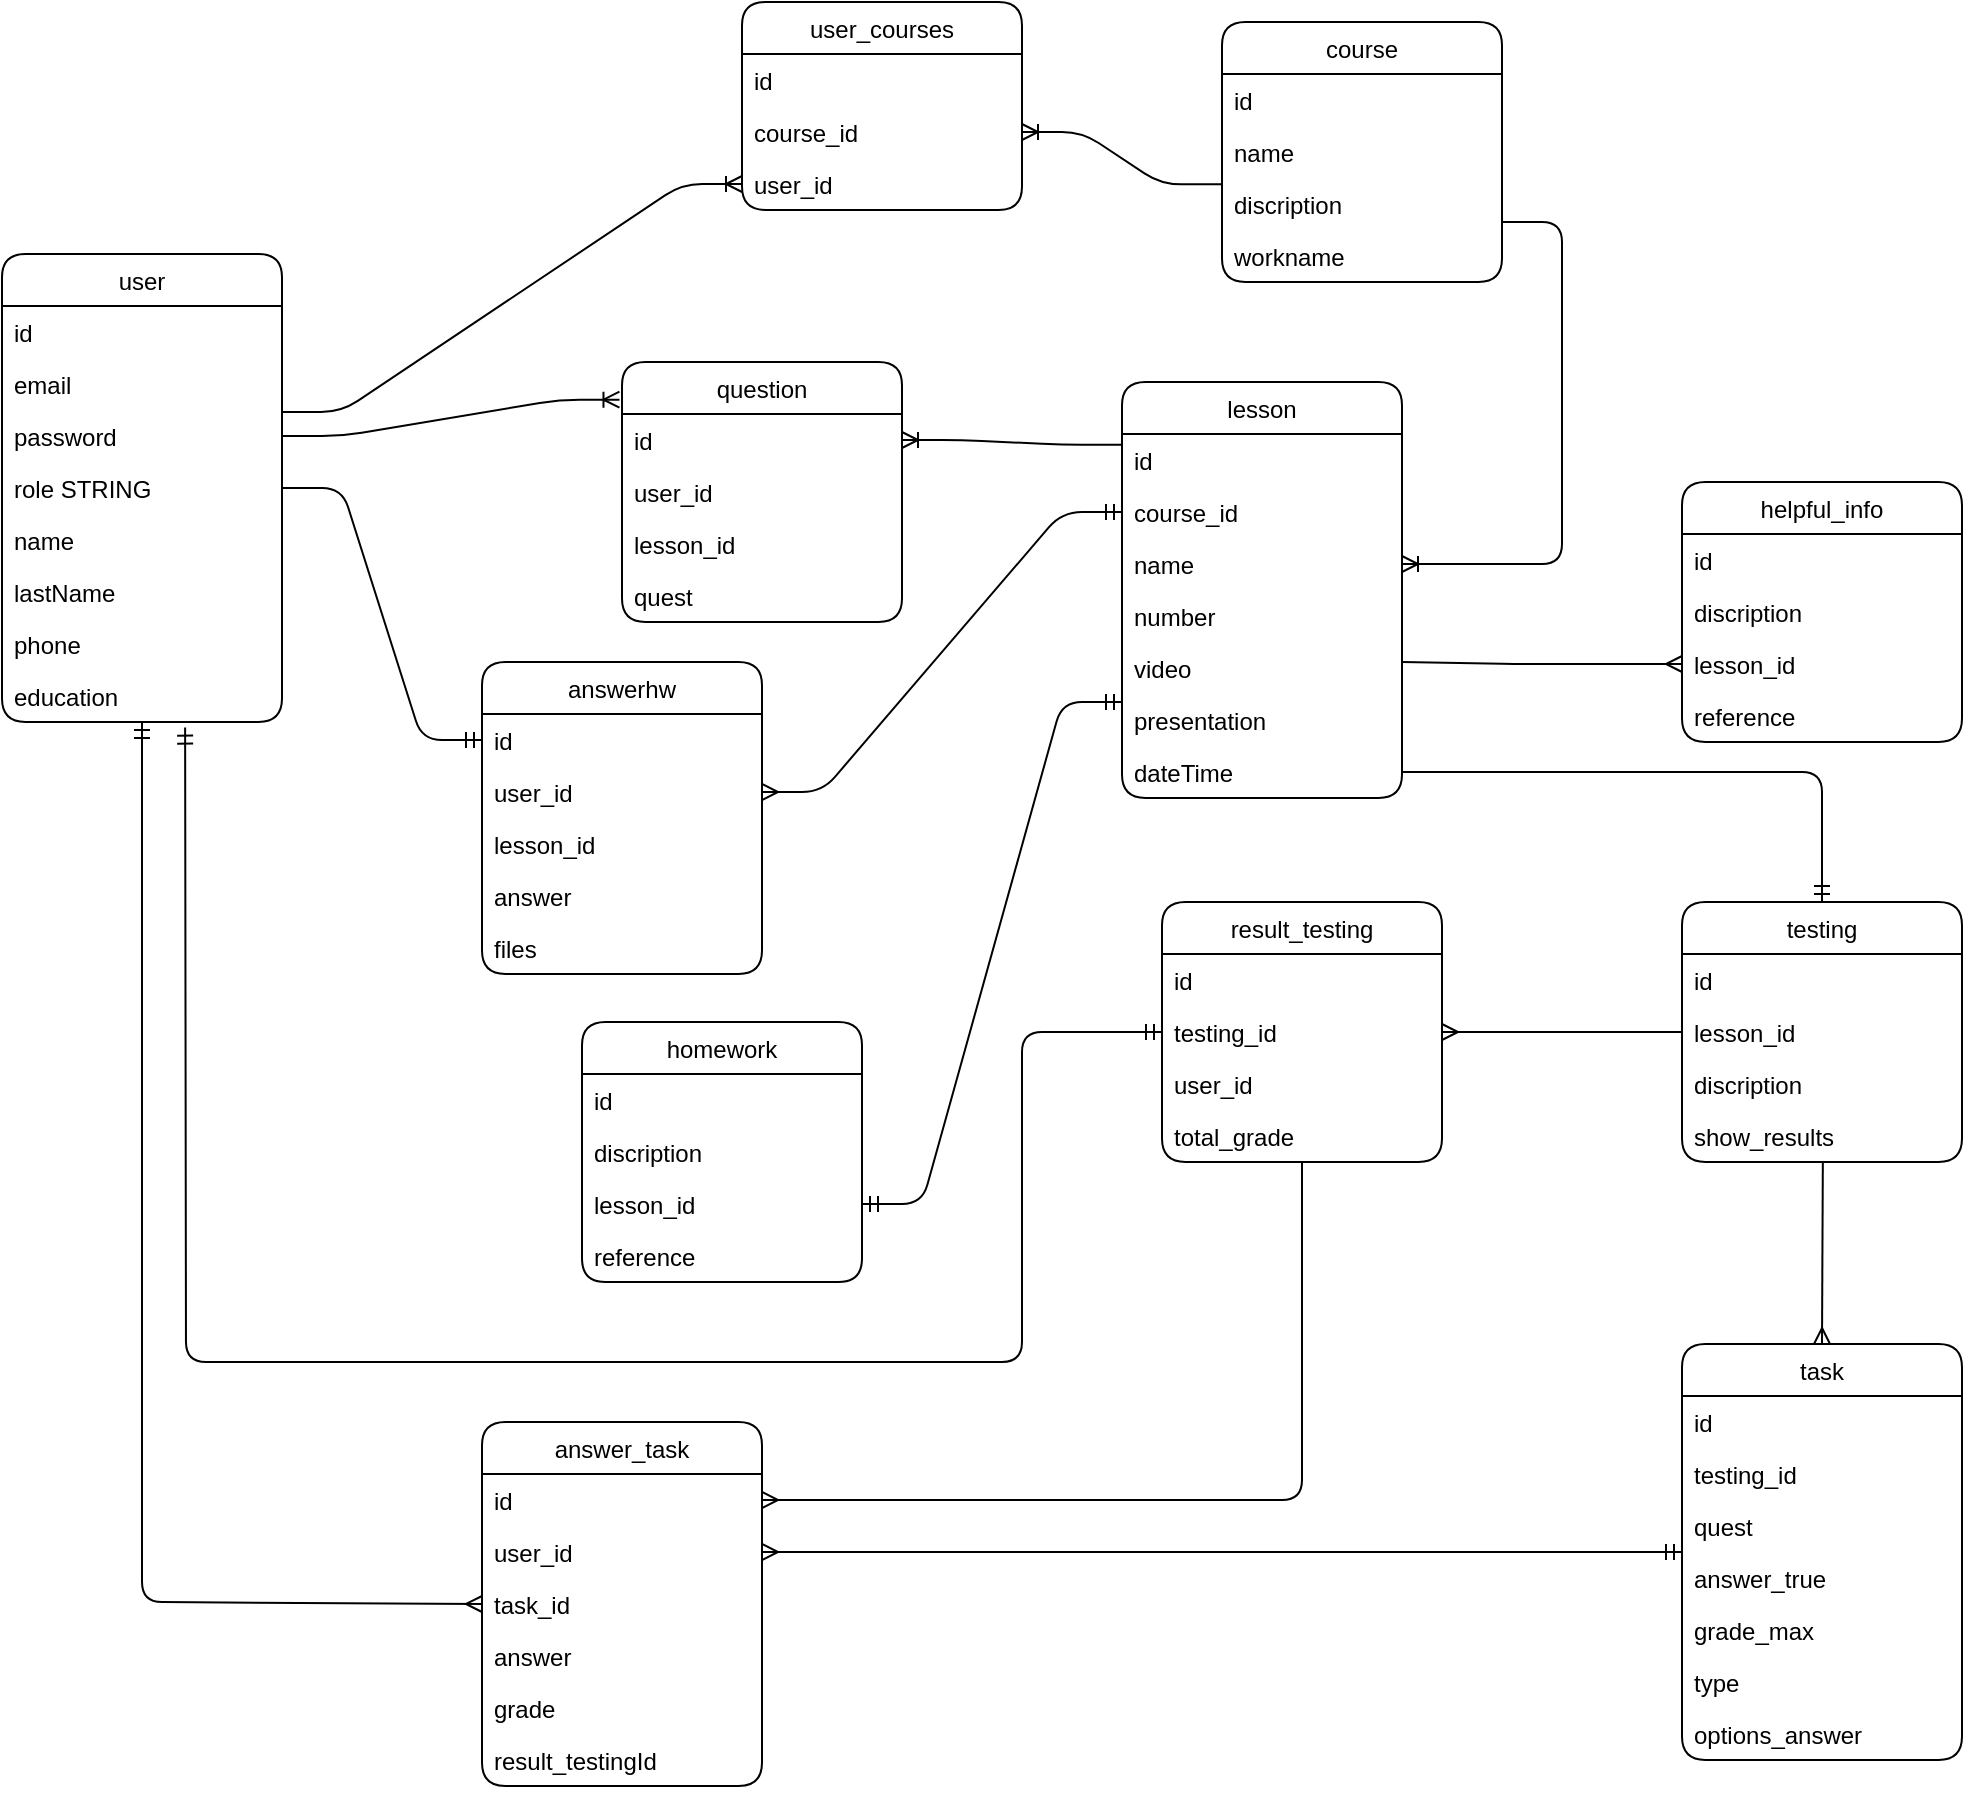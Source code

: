 <mxfile>
    <diagram id="pXdkeULrQkfJYssso6mw" name="Page-1">
        <mxGraphModel dx="1361" dy="783" grid="1" gridSize="10" guides="1" tooltips="1" connect="1" arrows="1" fold="1" page="0" pageScale="1" pageWidth="827" pageHeight="1169" background="none" math="0" shadow="0">
            <root>
                <mxCell id="0"/>
                <mxCell id="1" parent="0"/>
                <mxCell id="lsOj7y6VqQkWfOALtAcf-1" value="user_courses" style="swimlane;fontStyle=0;childLayout=stackLayout;horizontal=1;startSize=26;fillColor=none;horizontalStack=0;resizeParent=1;resizeParentMax=0;resizeLast=0;collapsible=1;marginBottom=0;rounded=1;" parent="1" vertex="1">
                    <mxGeometry x="310" y="30" width="140" height="104" as="geometry"/>
                </mxCell>
                <mxCell id="lsOj7y6VqQkWfOALtAcf-2" value="id" style="text;strokeColor=none;fillColor=none;align=left;verticalAlign=top;spacingLeft=4;spacingRight=4;overflow=hidden;rotatable=0;points=[[0,0.5],[1,0.5]];portConstraint=eastwest;rounded=1;" parent="lsOj7y6VqQkWfOALtAcf-1" vertex="1">
                    <mxGeometry y="26" width="140" height="26" as="geometry"/>
                </mxCell>
                <mxCell id="6" value="course_id" style="text;strokeColor=none;fillColor=none;align=left;verticalAlign=top;spacingLeft=4;spacingRight=4;overflow=hidden;rotatable=0;points=[[0,0.5],[1,0.5]];portConstraint=eastwest;rounded=1;" parent="lsOj7y6VqQkWfOALtAcf-1" vertex="1">
                    <mxGeometry y="52" width="140" height="26" as="geometry"/>
                </mxCell>
                <mxCell id="lsOj7y6VqQkWfOALtAcf-4" value="user_id" style="text;strokeColor=none;fillColor=none;align=left;verticalAlign=top;spacingLeft=4;spacingRight=4;overflow=hidden;rotatable=0;points=[[0,0.5],[1,0.5]];portConstraint=eastwest;rounded=1;" parent="lsOj7y6VqQkWfOALtAcf-1" vertex="1">
                    <mxGeometry y="78" width="140" height="26" as="geometry"/>
                </mxCell>
                <mxCell id="49" style="edgeStyle=none;html=1;entryX=0;entryY=0.5;entryDx=0;entryDy=0;endArrow=ERmany;endFill=0;startArrow=ERmandOne;startFill=0;" parent="1" source="lsOj7y6VqQkWfOALtAcf-5" target="45" edge="1">
                    <mxGeometry relative="1" as="geometry">
                        <Array as="points">
                            <mxPoint x="10" y="830"/>
                        </Array>
                    </mxGeometry>
                </mxCell>
                <mxCell id="51" style="edgeStyle=none;html=1;endArrow=ERmandOne;endFill=0;exitX=0.654;exitY=1.108;exitDx=0;exitDy=0;exitPerimeter=0;entryX=0;entryY=0.5;entryDx=0;entryDy=0;startArrow=ERmandOne;startFill=0;" parent="1" source="24" target="56" edge="1">
                    <mxGeometry relative="1" as="geometry">
                        <mxPoint x="510" y="570" as="targetPoint"/>
                        <Array as="points">
                            <mxPoint x="32" y="710"/>
                            <mxPoint x="450" y="710"/>
                            <mxPoint x="450" y="545"/>
                        </Array>
                    </mxGeometry>
                </mxCell>
                <mxCell id="lsOj7y6VqQkWfOALtAcf-5" value="user" style="swimlane;fontStyle=0;childLayout=stackLayout;horizontal=1;startSize=26;fillColor=none;horizontalStack=0;resizeParent=1;resizeParentMax=0;resizeLast=0;collapsible=1;marginBottom=0;rounded=1;" parent="1" vertex="1">
                    <mxGeometry x="-60" y="156" width="140" height="234" as="geometry"/>
                </mxCell>
                <mxCell id="lsOj7y6VqQkWfOALtAcf-6" value="id" style="text;strokeColor=none;fillColor=none;align=left;verticalAlign=top;spacingLeft=4;spacingRight=4;overflow=hidden;rotatable=0;points=[[0,0.5],[1,0.5]];portConstraint=eastwest;rounded=1;" parent="lsOj7y6VqQkWfOALtAcf-5" vertex="1">
                    <mxGeometry y="26" width="140" height="26" as="geometry"/>
                </mxCell>
                <mxCell id="lsOj7y6VqQkWfOALtAcf-7" value="email" style="text;strokeColor=none;fillColor=none;align=left;verticalAlign=top;spacingLeft=4;spacingRight=4;overflow=hidden;rotatable=0;points=[[0,0.5],[1,0.5]];portConstraint=eastwest;rounded=1;" parent="lsOj7y6VqQkWfOALtAcf-5" vertex="1">
                    <mxGeometry y="52" width="140" height="26" as="geometry"/>
                </mxCell>
                <mxCell id="lsOj7y6VqQkWfOALtAcf-8" value="password" style="text;strokeColor=none;fillColor=none;align=left;verticalAlign=top;spacingLeft=4;spacingRight=4;overflow=hidden;rotatable=0;points=[[0,0.5],[1,0.5]];portConstraint=eastwest;rounded=1;" parent="lsOj7y6VqQkWfOALtAcf-5" vertex="1">
                    <mxGeometry y="78" width="140" height="26" as="geometry"/>
                </mxCell>
                <mxCell id="lsOj7y6VqQkWfOALtAcf-42" value="role STRING" style="text;strokeColor=none;fillColor=none;align=left;verticalAlign=top;spacingLeft=4;spacingRight=4;overflow=hidden;rotatable=0;points=[[0,0.5],[1,0.5]];portConstraint=eastwest;rounded=1;" parent="lsOj7y6VqQkWfOALtAcf-5" vertex="1">
                    <mxGeometry y="104" width="140" height="26" as="geometry"/>
                </mxCell>
                <mxCell id="21" value="name" style="text;strokeColor=none;fillColor=none;align=left;verticalAlign=top;spacingLeft=4;spacingRight=4;overflow=hidden;rotatable=0;points=[[0,0.5],[1,0.5]];portConstraint=eastwest;rounded=1;" parent="lsOj7y6VqQkWfOALtAcf-5" vertex="1">
                    <mxGeometry y="130" width="140" height="26" as="geometry"/>
                </mxCell>
                <mxCell id="22" value="lastName" style="text;strokeColor=none;fillColor=none;align=left;verticalAlign=top;spacingLeft=4;spacingRight=4;overflow=hidden;rotatable=0;points=[[0,0.5],[1,0.5]];portConstraint=eastwest;rounded=1;" parent="lsOj7y6VqQkWfOALtAcf-5" vertex="1">
                    <mxGeometry y="156" width="140" height="26" as="geometry"/>
                </mxCell>
                <mxCell id="23" value="phone" style="text;strokeColor=none;fillColor=none;align=left;verticalAlign=top;spacingLeft=4;spacingRight=4;overflow=hidden;rotatable=0;points=[[0,0.5],[1,0.5]];portConstraint=eastwest;rounded=1;" parent="lsOj7y6VqQkWfOALtAcf-5" vertex="1">
                    <mxGeometry y="182" width="140" height="26" as="geometry"/>
                </mxCell>
                <mxCell id="24" value="education" style="text;strokeColor=none;fillColor=none;align=left;verticalAlign=top;spacingLeft=4;spacingRight=4;overflow=hidden;rotatable=0;points=[[0,0.5],[1,0.5]];portConstraint=eastwest;rounded=1;" parent="lsOj7y6VqQkWfOALtAcf-5" vertex="1">
                    <mxGeometry y="208" width="140" height="26" as="geometry"/>
                </mxCell>
                <mxCell id="lsOj7y6VqQkWfOALtAcf-9" value="course" style="swimlane;fontStyle=0;childLayout=stackLayout;horizontal=1;startSize=26;fillColor=none;horizontalStack=0;resizeParent=1;resizeParentMax=0;resizeLast=0;collapsible=1;marginBottom=0;rounded=1;" parent="1" vertex="1">
                    <mxGeometry x="550" y="40" width="140" height="130" as="geometry"/>
                </mxCell>
                <mxCell id="lsOj7y6VqQkWfOALtAcf-10" value="id" style="text;strokeColor=none;fillColor=none;align=left;verticalAlign=top;spacingLeft=4;spacingRight=4;overflow=hidden;rotatable=0;points=[[0,0.5],[1,0.5]];portConstraint=eastwest;rounded=1;" parent="lsOj7y6VqQkWfOALtAcf-9" vertex="1">
                    <mxGeometry y="26" width="140" height="26" as="geometry"/>
                </mxCell>
                <mxCell id="lsOj7y6VqQkWfOALtAcf-11" value="name" style="text;strokeColor=none;fillColor=none;align=left;verticalAlign=top;spacingLeft=4;spacingRight=4;overflow=hidden;rotatable=0;points=[[0,0.5],[1,0.5]];portConstraint=eastwest;rounded=1;" parent="lsOj7y6VqQkWfOALtAcf-9" vertex="1">
                    <mxGeometry y="52" width="140" height="26" as="geometry"/>
                </mxCell>
                <mxCell id="lsOj7y6VqQkWfOALtAcf-12" value="discription" style="text;strokeColor=none;fillColor=none;align=left;verticalAlign=top;spacingLeft=4;spacingRight=4;overflow=hidden;rotatable=0;points=[[0,0.5],[1,0.5]];portConstraint=eastwest;rounded=1;" parent="lsOj7y6VqQkWfOALtAcf-9" vertex="1">
                    <mxGeometry y="78" width="140" height="26" as="geometry"/>
                </mxCell>
                <mxCell id="27" value="workname" style="text;strokeColor=none;fillColor=none;align=left;verticalAlign=top;spacingLeft=4;spacingRight=4;overflow=hidden;rotatable=0;points=[[0,0.5],[1,0.5]];portConstraint=eastwest;rounded=1;" parent="lsOj7y6VqQkWfOALtAcf-9" vertex="1">
                    <mxGeometry y="104" width="140" height="26" as="geometry"/>
                </mxCell>
                <mxCell id="13" value="" style="edgeStyle=none;html=1;endArrow=ERmany;endFill=0;rounded=1;" parent="1" target="10" edge="1">
                    <mxGeometry relative="1" as="geometry">
                        <mxPoint x="588" y="497" as="targetPoint"/>
                        <Array as="points">
                            <mxPoint x="700" y="361"/>
                        </Array>
                        <mxPoint x="640" y="360" as="sourcePoint"/>
                    </mxGeometry>
                </mxCell>
                <mxCell id="32" style="edgeStyle=none;html=1;entryX=0.5;entryY=0;entryDx=0;entryDy=0;endArrow=ERmandOne;endFill=0;exitX=1;exitY=0.5;exitDx=0;exitDy=0;" parent="1" source="25" target="28" edge="1">
                    <mxGeometry relative="1" as="geometry">
                        <Array as="points">
                            <mxPoint x="850" y="415"/>
                        </Array>
                    </mxGeometry>
                </mxCell>
                <mxCell id="lsOj7y6VqQkWfOALtAcf-13" value="lesson" style="swimlane;fontStyle=0;childLayout=stackLayout;horizontal=1;startSize=26;fillColor=none;horizontalStack=0;resizeParent=1;resizeParentMax=0;resizeLast=0;collapsible=1;marginBottom=0;rounded=1;" parent="1" vertex="1">
                    <mxGeometry x="500" y="220" width="140" height="208" as="geometry"/>
                </mxCell>
                <mxCell id="lsOj7y6VqQkWfOALtAcf-14" value="id" style="text;strokeColor=none;fillColor=none;align=left;verticalAlign=top;spacingLeft=4;spacingRight=4;overflow=hidden;rotatable=0;points=[[0,0.5],[1,0.5]];portConstraint=eastwest;rounded=1;" parent="lsOj7y6VqQkWfOALtAcf-13" vertex="1">
                    <mxGeometry y="26" width="140" height="26" as="geometry"/>
                </mxCell>
                <mxCell id="lsOj7y6VqQkWfOALtAcf-15" value="course_id" style="text;strokeColor=none;fillColor=none;align=left;verticalAlign=top;spacingLeft=4;spacingRight=4;overflow=hidden;rotatable=0;points=[[0,0.5],[1,0.5]];portConstraint=eastwest;rounded=1;" parent="lsOj7y6VqQkWfOALtAcf-13" vertex="1">
                    <mxGeometry y="52" width="140" height="26" as="geometry"/>
                </mxCell>
                <mxCell id="lsOj7y6VqQkWfOALtAcf-16" value="name" style="text;strokeColor=none;fillColor=none;align=left;verticalAlign=top;spacingLeft=4;spacingRight=4;overflow=hidden;rotatable=0;points=[[0,0.5],[1,0.5]];portConstraint=eastwest;rounded=1;" parent="lsOj7y6VqQkWfOALtAcf-13" vertex="1">
                    <mxGeometry y="78" width="140" height="26" as="geometry"/>
                </mxCell>
                <mxCell id="lsOj7y6VqQkWfOALtAcf-43" value="number" style="text;strokeColor=none;fillColor=none;align=left;verticalAlign=top;spacingLeft=4;spacingRight=4;overflow=hidden;rotatable=0;points=[[0,0.5],[1,0.5]];portConstraint=eastwest;rounded=1;" parent="lsOj7y6VqQkWfOALtAcf-13" vertex="1">
                    <mxGeometry y="104" width="140" height="26" as="geometry"/>
                </mxCell>
                <mxCell id="lsOj7y6VqQkWfOALtAcf-44" value="video" style="text;strokeColor=none;fillColor=none;align=left;verticalAlign=top;spacingLeft=4;spacingRight=4;overflow=hidden;rotatable=0;points=[[0,0.5],[1,0.5]];portConstraint=eastwest;rounded=1;" parent="lsOj7y6VqQkWfOALtAcf-13" vertex="1">
                    <mxGeometry y="130" width="140" height="26" as="geometry"/>
                </mxCell>
                <mxCell id="lsOj7y6VqQkWfOALtAcf-45" value="presentation" style="text;strokeColor=none;fillColor=none;align=left;verticalAlign=top;spacingLeft=4;spacingRight=4;overflow=hidden;rotatable=0;points=[[0,0.5],[1,0.5]];portConstraint=eastwest;rounded=1;" parent="lsOj7y6VqQkWfOALtAcf-13" vertex="1">
                    <mxGeometry y="156" width="140" height="26" as="geometry"/>
                </mxCell>
                <mxCell id="25" value="dateTime" style="text;strokeColor=none;fillColor=none;align=left;verticalAlign=top;spacingLeft=4;spacingRight=4;overflow=hidden;rotatable=0;points=[[0,0.5],[1,0.5]];portConstraint=eastwest;rounded=1;" parent="lsOj7y6VqQkWfOALtAcf-13" vertex="1">
                    <mxGeometry y="182" width="140" height="26" as="geometry"/>
                </mxCell>
                <mxCell id="lsOj7y6VqQkWfOALtAcf-17" value="question" style="swimlane;fontStyle=0;childLayout=stackLayout;horizontal=1;startSize=26;fillColor=none;horizontalStack=0;resizeParent=1;resizeParentMax=0;resizeLast=0;collapsible=1;marginBottom=0;rounded=1;" parent="1" vertex="1">
                    <mxGeometry x="250" y="210" width="140" height="130" as="geometry">
                        <mxRectangle x="260" y="274" width="80" height="26" as="alternateBounds"/>
                    </mxGeometry>
                </mxCell>
                <mxCell id="lsOj7y6VqQkWfOALtAcf-18" value="id" style="text;strokeColor=none;fillColor=none;align=left;verticalAlign=top;spacingLeft=4;spacingRight=4;overflow=hidden;rotatable=0;points=[[0,0.5],[1,0.5]];portConstraint=eastwest;rounded=1;" parent="lsOj7y6VqQkWfOALtAcf-17" vertex="1">
                    <mxGeometry y="26" width="140" height="26" as="geometry"/>
                </mxCell>
                <mxCell id="lsOj7y6VqQkWfOALtAcf-19" value="user_id" style="text;strokeColor=none;fillColor=none;align=left;verticalAlign=top;spacingLeft=4;spacingRight=4;overflow=hidden;rotatable=0;points=[[0,0.5],[1,0.5]];portConstraint=eastwest;rounded=1;" parent="lsOj7y6VqQkWfOALtAcf-17" vertex="1">
                    <mxGeometry y="52" width="140" height="26" as="geometry"/>
                </mxCell>
                <mxCell id="lsOj7y6VqQkWfOALtAcf-20" value="lesson_id" style="text;strokeColor=none;fillColor=none;align=left;verticalAlign=top;spacingLeft=4;spacingRight=4;overflow=hidden;rotatable=0;points=[[0,0.5],[1,0.5]];portConstraint=eastwest;rounded=1;" parent="lsOj7y6VqQkWfOALtAcf-17" vertex="1">
                    <mxGeometry y="78" width="140" height="26" as="geometry"/>
                </mxCell>
                <mxCell id="lsOj7y6VqQkWfOALtAcf-36" value="quest" style="text;strokeColor=none;fillColor=none;align=left;verticalAlign=top;spacingLeft=4;spacingRight=4;overflow=hidden;rotatable=0;points=[[0,0.5],[1,0.5]];portConstraint=eastwest;rounded=1;" parent="lsOj7y6VqQkWfOALtAcf-17" vertex="1">
                    <mxGeometry y="104" width="140" height="26" as="geometry"/>
                </mxCell>
                <mxCell id="lsOj7y6VqQkWfOALtAcf-31" value="" style="edgeStyle=entityRelationEdgeStyle;fontSize=12;html=1;endArrow=ERmandOne;startArrow=ERmany;rounded=1;strokeColor=default;entryX=0;entryY=0.5;entryDx=0;entryDy=0;endFill=0;startFill=0;" parent="1" source="lsOj7y6VqQkWfOALtAcf-50" target="lsOj7y6VqQkWfOALtAcf-15" edge="1">
                    <mxGeometry width="100" height="100" relative="1" as="geometry">
                        <mxPoint x="420" y="439" as="sourcePoint"/>
                        <mxPoint x="560" y="310" as="targetPoint"/>
                    </mxGeometry>
                </mxCell>
                <mxCell id="lsOj7y6VqQkWfOALtAcf-32" value="" style="edgeStyle=entityRelationEdgeStyle;fontSize=12;html=1;endArrow=ERoneToMany;rounded=1;strokeColor=default;entryX=1;entryY=0.5;entryDx=0;entryDy=0;exitX=0;exitY=0.208;exitDx=0;exitDy=0;exitPerimeter=0;" parent="1" source="lsOj7y6VqQkWfOALtAcf-14" target="lsOj7y6VqQkWfOALtAcf-18" edge="1">
                    <mxGeometry width="100" height="100" relative="1" as="geometry">
                        <mxPoint x="360" y="370" as="sourcePoint"/>
                        <mxPoint x="460" y="270" as="targetPoint"/>
                    </mxGeometry>
                </mxCell>
                <mxCell id="lsOj7y6VqQkWfOALtAcf-48" value="answerhw" style="swimlane;fontStyle=0;childLayout=stackLayout;horizontal=1;startSize=26;fillColor=none;horizontalStack=0;resizeParent=1;resizeParentMax=0;resizeLast=0;collapsible=1;marginBottom=0;rounded=1;" parent="1" vertex="1">
                    <mxGeometry x="180" y="360" width="140" height="156" as="geometry">
                        <mxRectangle x="260" y="274" width="80" height="26" as="alternateBounds"/>
                    </mxGeometry>
                </mxCell>
                <mxCell id="lsOj7y6VqQkWfOALtAcf-49" value="id" style="text;strokeColor=none;fillColor=none;align=left;verticalAlign=top;spacingLeft=4;spacingRight=4;overflow=hidden;rotatable=0;points=[[0,0.5],[1,0.5]];portConstraint=eastwest;rounded=1;" parent="lsOj7y6VqQkWfOALtAcf-48" vertex="1">
                    <mxGeometry y="26" width="140" height="26" as="geometry"/>
                </mxCell>
                <mxCell id="lsOj7y6VqQkWfOALtAcf-50" value="user_id" style="text;strokeColor=none;fillColor=none;align=left;verticalAlign=top;spacingLeft=4;spacingRight=4;overflow=hidden;rotatable=0;points=[[0,0.5],[1,0.5]];portConstraint=eastwest;rounded=1;" parent="lsOj7y6VqQkWfOALtAcf-48" vertex="1">
                    <mxGeometry y="52" width="140" height="26" as="geometry"/>
                </mxCell>
                <mxCell id="lsOj7y6VqQkWfOALtAcf-51" value="lesson_id" style="text;strokeColor=none;fillColor=none;align=left;verticalAlign=top;spacingLeft=4;spacingRight=4;overflow=hidden;rotatable=0;points=[[0,0.5],[1,0.5]];portConstraint=eastwest;rounded=1;" parent="lsOj7y6VqQkWfOALtAcf-48" vertex="1">
                    <mxGeometry y="78" width="140" height="26" as="geometry"/>
                </mxCell>
                <mxCell id="lsOj7y6VqQkWfOALtAcf-52" value="answer" style="text;strokeColor=none;fillColor=none;align=left;verticalAlign=top;spacingLeft=4;spacingRight=4;overflow=hidden;rotatable=0;points=[[0,0.5],[1,0.5]];portConstraint=eastwest;rounded=1;" parent="lsOj7y6VqQkWfOALtAcf-48" vertex="1">
                    <mxGeometry y="104" width="140" height="26" as="geometry"/>
                </mxCell>
                <mxCell id="61" value="files" style="text;strokeColor=none;fillColor=none;align=left;verticalAlign=top;spacingLeft=4;spacingRight=4;overflow=hidden;rotatable=0;points=[[0,0.5],[1,0.5]];portConstraint=eastwest;rounded=1;" parent="lsOj7y6VqQkWfOALtAcf-48" vertex="1">
                    <mxGeometry y="130" width="140" height="26" as="geometry"/>
                </mxCell>
                <mxCell id="lsOj7y6VqQkWfOALtAcf-53" value="" style="edgeStyle=entityRelationEdgeStyle;fontSize=12;html=1;endArrow=ERoneToMany;rounded=1;strokeColor=default;" parent="1" target="lsOj7y6VqQkWfOALtAcf-16" edge="1">
                    <mxGeometry width="100" height="100" relative="1" as="geometry">
                        <mxPoint x="690" y="140" as="sourcePoint"/>
                        <mxPoint x="790" y="40" as="targetPoint"/>
                    </mxGeometry>
                </mxCell>
                <mxCell id="lsOj7y6VqQkWfOALtAcf-54" value="" style="edgeStyle=entityRelationEdgeStyle;fontSize=12;html=1;endArrow=ERoneToMany;rounded=1;strokeColor=default;entryX=-0.009;entryY=0.145;entryDx=0;entryDy=0;entryPerimeter=0;exitX=1;exitY=0.5;exitDx=0;exitDy=0;" parent="1" source="lsOj7y6VqQkWfOALtAcf-8" target="lsOj7y6VqQkWfOALtAcf-17" edge="1">
                    <mxGeometry width="100" height="100" relative="1" as="geometry">
                        <mxPoint x="190" y="195" as="sourcePoint"/>
                        <mxPoint x="290" y="95" as="targetPoint"/>
                    </mxGeometry>
                </mxCell>
                <mxCell id="lsOj7y6VqQkWfOALtAcf-55" value="" style="edgeStyle=entityRelationEdgeStyle;fontSize=12;html=1;endArrow=ERmandOne;rounded=1;strokeColor=default;entryX=0;entryY=0.5;entryDx=0;entryDy=0;exitX=1;exitY=0.5;exitDx=0;exitDy=0;endFill=0;" parent="1" source="lsOj7y6VqQkWfOALtAcf-42" target="lsOj7y6VqQkWfOALtAcf-49" edge="1">
                    <mxGeometry width="100" height="100" relative="1" as="geometry">
                        <mxPoint x="190" y="170" as="sourcePoint"/>
                        <mxPoint x="290" y="70" as="targetPoint"/>
                    </mxGeometry>
                </mxCell>
                <mxCell id="5" value="" style="edgeStyle=entityRelationEdgeStyle;fontSize=12;html=1;endArrow=ERoneToMany;rounded=1;entryX=0;entryY=0.5;entryDx=0;entryDy=0;exitX=0.997;exitY=0.039;exitDx=0;exitDy=0;exitPerimeter=0;" parent="1" source="lsOj7y6VqQkWfOALtAcf-8" target="lsOj7y6VqQkWfOALtAcf-4" edge="1">
                    <mxGeometry width="100" height="100" relative="1" as="geometry">
                        <mxPoint x="190" y="150" as="sourcePoint"/>
                        <mxPoint x="290" y="129" as="targetPoint"/>
                    </mxGeometry>
                </mxCell>
                <mxCell id="8oXl-ZwbIirvjbK30JNd-1" value="" style="edgeStyle=entityRelationEdgeStyle;fontSize=12;html=1;endArrow=ERoneToMany;rounded=1;entryX=1;entryY=0.5;entryDx=0;entryDy=0;exitX=-0.003;exitY=0.122;exitDx=0;exitDy=0;exitPerimeter=0;" parent="1" source="lsOj7y6VqQkWfOALtAcf-12" target="6" edge="1">
                    <mxGeometry width="100" height="100" relative="1" as="geometry">
                        <mxPoint x="450" y="140" as="sourcePoint"/>
                        <mxPoint x="550" y="40" as="targetPoint"/>
                    </mxGeometry>
                </mxCell>
                <mxCell id="7" value="helpful_info" style="swimlane;fontStyle=0;childLayout=stackLayout;horizontal=1;startSize=26;fillColor=none;horizontalStack=0;resizeParent=1;resizeParentMax=0;resizeLast=0;collapsible=1;marginBottom=0;rounded=1;" parent="1" vertex="1">
                    <mxGeometry x="780" y="270" width="140" height="130" as="geometry">
                        <mxRectangle x="260" y="274" width="80" height="26" as="alternateBounds"/>
                    </mxGeometry>
                </mxCell>
                <mxCell id="8" value="id" style="text;strokeColor=none;fillColor=none;align=left;verticalAlign=top;spacingLeft=4;spacingRight=4;overflow=hidden;rotatable=0;points=[[0,0.5],[1,0.5]];portConstraint=eastwest;rounded=1;" parent="7" vertex="1">
                    <mxGeometry y="26" width="140" height="26" as="geometry"/>
                </mxCell>
                <mxCell id="9" value="discription" style="text;strokeColor=none;fillColor=none;align=left;verticalAlign=top;spacingLeft=4;spacingRight=4;overflow=hidden;rotatable=0;points=[[0,0.5],[1,0.5]];portConstraint=eastwest;rounded=1;" parent="7" vertex="1">
                    <mxGeometry y="52" width="140" height="26" as="geometry"/>
                </mxCell>
                <mxCell id="10" value="lesson_id" style="text;strokeColor=none;fillColor=none;align=left;verticalAlign=top;spacingLeft=4;spacingRight=4;overflow=hidden;rotatable=0;points=[[0,0.5],[1,0.5]];portConstraint=eastwest;rounded=1;" parent="7" vertex="1">
                    <mxGeometry y="78" width="140" height="26" as="geometry"/>
                </mxCell>
                <mxCell id="11" value="reference" style="text;strokeColor=none;fillColor=none;align=left;verticalAlign=top;spacingLeft=4;spacingRight=4;overflow=hidden;rotatable=0;points=[[0,0.5],[1,0.5]];portConstraint=eastwest;rounded=1;" parent="7" vertex="1">
                    <mxGeometry y="104" width="140" height="26" as="geometry"/>
                </mxCell>
                <mxCell id="15" value="homework" style="swimlane;fontStyle=0;childLayout=stackLayout;horizontal=1;startSize=26;fillColor=none;horizontalStack=0;resizeParent=1;resizeParentMax=0;resizeLast=0;collapsible=1;marginBottom=0;rounded=1;" parent="1" vertex="1">
                    <mxGeometry x="230" y="540" width="140" height="130" as="geometry">
                        <mxRectangle x="260" y="274" width="80" height="26" as="alternateBounds"/>
                    </mxGeometry>
                </mxCell>
                <mxCell id="16" value="id" style="text;strokeColor=none;fillColor=none;align=left;verticalAlign=top;spacingLeft=4;spacingRight=4;overflow=hidden;rotatable=0;points=[[0,0.5],[1,0.5]];portConstraint=eastwest;rounded=1;" parent="15" vertex="1">
                    <mxGeometry y="26" width="140" height="26" as="geometry"/>
                </mxCell>
                <mxCell id="17" value="discription" style="text;strokeColor=none;fillColor=none;align=left;verticalAlign=top;spacingLeft=4;spacingRight=4;overflow=hidden;rotatable=0;points=[[0,0.5],[1,0.5]];portConstraint=eastwest;rounded=1;" parent="15" vertex="1">
                    <mxGeometry y="52" width="140" height="26" as="geometry"/>
                </mxCell>
                <mxCell id="18" value="lesson_id" style="text;strokeColor=none;fillColor=none;align=left;verticalAlign=top;spacingLeft=4;spacingRight=4;overflow=hidden;rotatable=0;points=[[0,0.5],[1,0.5]];portConstraint=eastwest;rounded=1;" parent="15" vertex="1">
                    <mxGeometry y="78" width="140" height="26" as="geometry"/>
                </mxCell>
                <mxCell id="19" value="reference" style="text;strokeColor=none;fillColor=none;align=left;verticalAlign=top;spacingLeft=4;spacingRight=4;overflow=hidden;rotatable=0;points=[[0,0.5],[1,0.5]];portConstraint=eastwest;rounded=1;" parent="15" vertex="1">
                    <mxGeometry y="104" width="140" height="26" as="geometry"/>
                </mxCell>
                <mxCell id="20" value="" style="edgeStyle=entityRelationEdgeStyle;fontSize=12;html=1;endArrow=ERmandOne;startArrow=ERmandOne;rounded=1;strokeColor=default;entryX=0;entryY=0.154;entryDx=0;entryDy=0;entryPerimeter=0;exitX=1;exitY=0.5;exitDx=0;exitDy=0;" parent="1" source="18" target="lsOj7y6VqQkWfOALtAcf-45" edge="1">
                    <mxGeometry width="100" height="100" relative="1" as="geometry">
                        <mxPoint x="440" y="630" as="sourcePoint"/>
                        <mxPoint x="510" y="383" as="targetPoint"/>
                    </mxGeometry>
                </mxCell>
                <mxCell id="41" style="edgeStyle=none;html=1;entryX=0.5;entryY=0;entryDx=0;entryDy=0;endArrow=ERmany;endFill=0;startArrow=none;exitX=0.503;exitY=0.987;exitDx=0;exitDy=0;exitPerimeter=0;" parent="1" source="62" target="33" edge="1">
                    <mxGeometry relative="1" as="geometry">
                        <mxPoint x="850" y="580" as="sourcePoint"/>
                    </mxGeometry>
                </mxCell>
                <mxCell id="28" value="testing" style="swimlane;fontStyle=0;childLayout=stackLayout;horizontal=1;startSize=26;fillColor=none;horizontalStack=0;resizeParent=1;resizeParentMax=0;resizeLast=0;collapsible=1;marginBottom=0;rounded=1;" parent="1" vertex="1">
                    <mxGeometry x="780" y="480" width="140" height="130" as="geometry"/>
                </mxCell>
                <mxCell id="29" value="id" style="text;strokeColor=none;fillColor=none;align=left;verticalAlign=top;spacingLeft=4;spacingRight=4;overflow=hidden;rotatable=0;points=[[0,0.5],[1,0.5]];portConstraint=eastwest;rounded=1;" parent="28" vertex="1">
                    <mxGeometry y="26" width="140" height="26" as="geometry"/>
                </mxCell>
                <mxCell id="30" value="lesson_id" style="text;strokeColor=none;fillColor=none;align=left;verticalAlign=top;spacingLeft=4;spacingRight=4;overflow=hidden;rotatable=0;points=[[0,0.5],[1,0.5]];portConstraint=eastwest;rounded=1;" parent="28" vertex="1">
                    <mxGeometry y="52" width="140" height="26" as="geometry"/>
                </mxCell>
                <mxCell id="60" value="discription" style="text;strokeColor=none;fillColor=none;align=left;verticalAlign=top;spacingLeft=4;spacingRight=4;overflow=hidden;rotatable=0;points=[[0,0.5],[1,0.5]];portConstraint=eastwest;rounded=1;" parent="28" vertex="1">
                    <mxGeometry y="78" width="140" height="26" as="geometry"/>
                </mxCell>
                <mxCell id="62" value="show_results" style="text;strokeColor=none;fillColor=none;align=left;verticalAlign=top;spacingLeft=4;spacingRight=4;overflow=hidden;rotatable=0;points=[[0,0.5],[1,0.5]];portConstraint=eastwest;rounded=1;" parent="28" vertex="1">
                    <mxGeometry y="104" width="140" height="26" as="geometry"/>
                </mxCell>
                <mxCell id="48" style="edgeStyle=none;html=1;entryX=1;entryY=0.5;entryDx=0;entryDy=0;endArrow=ERmany;endFill=0;startArrow=ERmandOne;startFill=0;" parent="1" source="33" target="44" edge="1">
                    <mxGeometry relative="1" as="geometry"/>
                </mxCell>
                <mxCell id="33" value="task" style="swimlane;fontStyle=0;childLayout=stackLayout;horizontal=1;startSize=26;fillColor=none;horizontalStack=0;resizeParent=1;resizeParentMax=0;resizeLast=0;collapsible=1;marginBottom=0;rounded=1;" parent="1" vertex="1">
                    <mxGeometry x="780" y="701" width="140" height="208" as="geometry"/>
                </mxCell>
                <mxCell id="34" value="id" style="text;strokeColor=none;fillColor=none;align=left;verticalAlign=top;spacingLeft=4;spacingRight=4;overflow=hidden;rotatable=0;points=[[0,0.5],[1,0.5]];portConstraint=eastwest;rounded=1;" parent="33" vertex="1">
                    <mxGeometry y="26" width="140" height="26" as="geometry"/>
                </mxCell>
                <mxCell id="35" value="testing_id" style="text;strokeColor=none;fillColor=none;align=left;verticalAlign=top;spacingLeft=4;spacingRight=4;overflow=hidden;rotatable=0;points=[[0,0.5],[1,0.5]];portConstraint=eastwest;rounded=1;" parent="33" vertex="1">
                    <mxGeometry y="52" width="140" height="26" as="geometry"/>
                </mxCell>
                <mxCell id="36" value="quest" style="text;strokeColor=none;fillColor=none;align=left;verticalAlign=top;spacingLeft=4;spacingRight=4;overflow=hidden;rotatable=0;points=[[0,0.5],[1,0.5]];portConstraint=eastwest;rounded=1;" parent="33" vertex="1">
                    <mxGeometry y="78" width="140" height="26" as="geometry"/>
                </mxCell>
                <mxCell id="37" value="answer_true" style="text;strokeColor=none;fillColor=none;align=left;verticalAlign=top;spacingLeft=4;spacingRight=4;overflow=hidden;rotatable=0;points=[[0,0.5],[1,0.5]];portConstraint=eastwest;rounded=1;" parent="33" vertex="1">
                    <mxGeometry y="104" width="140" height="26" as="geometry"/>
                </mxCell>
                <mxCell id="38" value="grade_max" style="text;strokeColor=none;fillColor=none;align=left;verticalAlign=top;spacingLeft=4;spacingRight=4;overflow=hidden;rotatable=0;points=[[0,0.5],[1,0.5]];portConstraint=eastwest;rounded=1;" parent="33" vertex="1">
                    <mxGeometry y="130" width="140" height="26" as="geometry"/>
                </mxCell>
                <mxCell id="39" value="type" style="text;strokeColor=none;fillColor=none;align=left;verticalAlign=top;spacingLeft=4;spacingRight=4;overflow=hidden;rotatable=0;points=[[0,0.5],[1,0.5]];portConstraint=eastwest;rounded=1;" parent="33" vertex="1">
                    <mxGeometry y="156" width="140" height="26" as="geometry"/>
                </mxCell>
                <mxCell id="40" value="options_answer" style="text;strokeColor=none;fillColor=none;align=left;verticalAlign=top;spacingLeft=4;spacingRight=4;overflow=hidden;rotatable=0;points=[[0,0.5],[1,0.5]];portConstraint=eastwest;rounded=1;" parent="33" vertex="1">
                    <mxGeometry y="182" width="140" height="26" as="geometry"/>
                </mxCell>
                <mxCell id="42" value="answer_task" style="swimlane;fontStyle=0;childLayout=stackLayout;horizontal=1;startSize=26;fillColor=none;horizontalStack=0;resizeParent=1;resizeParentMax=0;resizeLast=0;collapsible=1;marginBottom=0;rounded=1;" parent="1" vertex="1">
                    <mxGeometry x="180" y="740" width="140" height="182" as="geometry"/>
                </mxCell>
                <mxCell id="43" value="id" style="text;strokeColor=none;fillColor=none;align=left;verticalAlign=top;spacingLeft=4;spacingRight=4;overflow=hidden;rotatable=0;points=[[0,0.5],[1,0.5]];portConstraint=eastwest;rounded=1;" parent="42" vertex="1">
                    <mxGeometry y="26" width="140" height="26" as="geometry"/>
                </mxCell>
                <mxCell id="44" value="user_id" style="text;strokeColor=none;fillColor=none;align=left;verticalAlign=top;spacingLeft=4;spacingRight=4;overflow=hidden;rotatable=0;points=[[0,0.5],[1,0.5]];portConstraint=eastwest;rounded=1;" parent="42" vertex="1">
                    <mxGeometry y="52" width="140" height="26" as="geometry"/>
                </mxCell>
                <mxCell id="45" value="task_id" style="text;strokeColor=none;fillColor=none;align=left;verticalAlign=top;spacingLeft=4;spacingRight=4;overflow=hidden;rotatable=0;points=[[0,0.5],[1,0.5]];portConstraint=eastwest;rounded=1;" parent="42" vertex="1">
                    <mxGeometry y="78" width="140" height="26" as="geometry"/>
                </mxCell>
                <mxCell id="46" value="answer" style="text;strokeColor=none;fillColor=none;align=left;verticalAlign=top;spacingLeft=4;spacingRight=4;overflow=hidden;rotatable=0;points=[[0,0.5],[1,0.5]];portConstraint=eastwest;rounded=1;" parent="42" vertex="1">
                    <mxGeometry y="104" width="140" height="26" as="geometry"/>
                </mxCell>
                <mxCell id="47" value="grade" style="text;strokeColor=none;fillColor=none;align=left;verticalAlign=top;spacingLeft=4;spacingRight=4;overflow=hidden;rotatable=0;points=[[0,0.5],[1,0.5]];portConstraint=eastwest;rounded=1;" parent="42" vertex="1">
                    <mxGeometry y="130" width="140" height="26" as="geometry"/>
                </mxCell>
                <mxCell id="65" value="result_testingId" style="text;strokeColor=none;fillColor=none;align=left;verticalAlign=top;spacingLeft=4;spacingRight=4;overflow=hidden;rotatable=0;points=[[0,0.5],[1,0.5]];portConstraint=eastwest;rounded=1;" vertex="1" parent="42">
                    <mxGeometry y="156" width="140" height="26" as="geometry"/>
                </mxCell>
                <mxCell id="54" value="result_testing" style="swimlane;fontStyle=0;childLayout=stackLayout;horizontal=1;startSize=26;fillColor=none;horizontalStack=0;resizeParent=1;resizeParentMax=0;resizeLast=0;collapsible=1;marginBottom=0;rounded=1;" parent="1" vertex="1">
                    <mxGeometry x="520" y="480" width="140" height="130" as="geometry"/>
                </mxCell>
                <mxCell id="55" value="id" style="text;strokeColor=none;fillColor=none;align=left;verticalAlign=top;spacingLeft=4;spacingRight=4;overflow=hidden;rotatable=0;points=[[0,0.5],[1,0.5]];portConstraint=eastwest;rounded=1;" parent="54" vertex="1">
                    <mxGeometry y="26" width="140" height="26" as="geometry"/>
                </mxCell>
                <mxCell id="56" value="testing_id" style="text;strokeColor=none;fillColor=none;align=left;verticalAlign=top;spacingLeft=4;spacingRight=4;overflow=hidden;rotatable=0;points=[[0,0.5],[1,0.5]];portConstraint=eastwest;rounded=1;" parent="54" vertex="1">
                    <mxGeometry y="52" width="140" height="26" as="geometry"/>
                </mxCell>
                <mxCell id="57" value="user_id" style="text;strokeColor=none;fillColor=none;align=left;verticalAlign=top;spacingLeft=4;spacingRight=4;overflow=hidden;rotatable=0;points=[[0,0.5],[1,0.5]];portConstraint=eastwest;rounded=1;" parent="54" vertex="1">
                    <mxGeometry y="78" width="140" height="26" as="geometry"/>
                </mxCell>
                <mxCell id="58" value="total_grade" style="text;strokeColor=none;fillColor=none;align=left;verticalAlign=top;spacingLeft=4;spacingRight=4;overflow=hidden;rotatable=0;points=[[0,0.5],[1,0.5]];portConstraint=eastwest;rounded=1;" parent="54" vertex="1">
                    <mxGeometry y="104" width="140" height="26" as="geometry"/>
                </mxCell>
                <mxCell id="59" style="edgeStyle=none;html=1;entryX=1;entryY=0.5;entryDx=0;entryDy=0;endArrow=ERmany;endFill=0;exitX=0;exitY=0.5;exitDx=0;exitDy=0;" parent="1" source="30" target="54" edge="1">
                    <mxGeometry relative="1" as="geometry"/>
                </mxCell>
                <mxCell id="64" style="edgeStyle=none;html=1;entryX=1;entryY=0.5;entryDx=0;entryDy=0;endArrow=ERmany;endFill=0;" edge="1" parent="1" source="58" target="43">
                    <mxGeometry relative="1" as="geometry">
                        <Array as="points">
                            <mxPoint x="590" y="779"/>
                        </Array>
                    </mxGeometry>
                </mxCell>
            </root>
        </mxGraphModel>
    </diagram>
</mxfile>